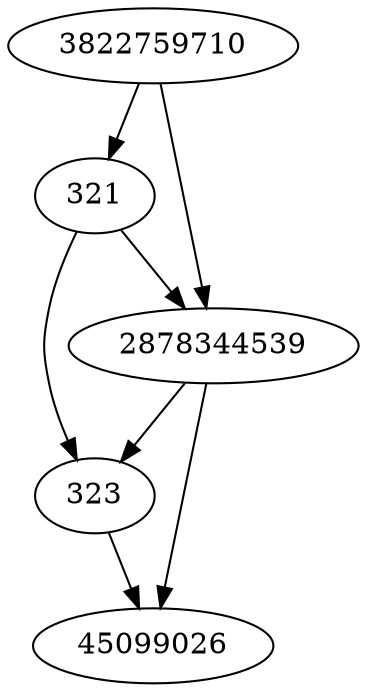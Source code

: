 strict digraph  {
321;
323;
45099026;
2878344539;
3822759710;
321 -> 2878344539;
321 -> 323;
323 -> 45099026;
2878344539 -> 45099026;
2878344539 -> 323;
3822759710 -> 2878344539;
3822759710 -> 321;
}
